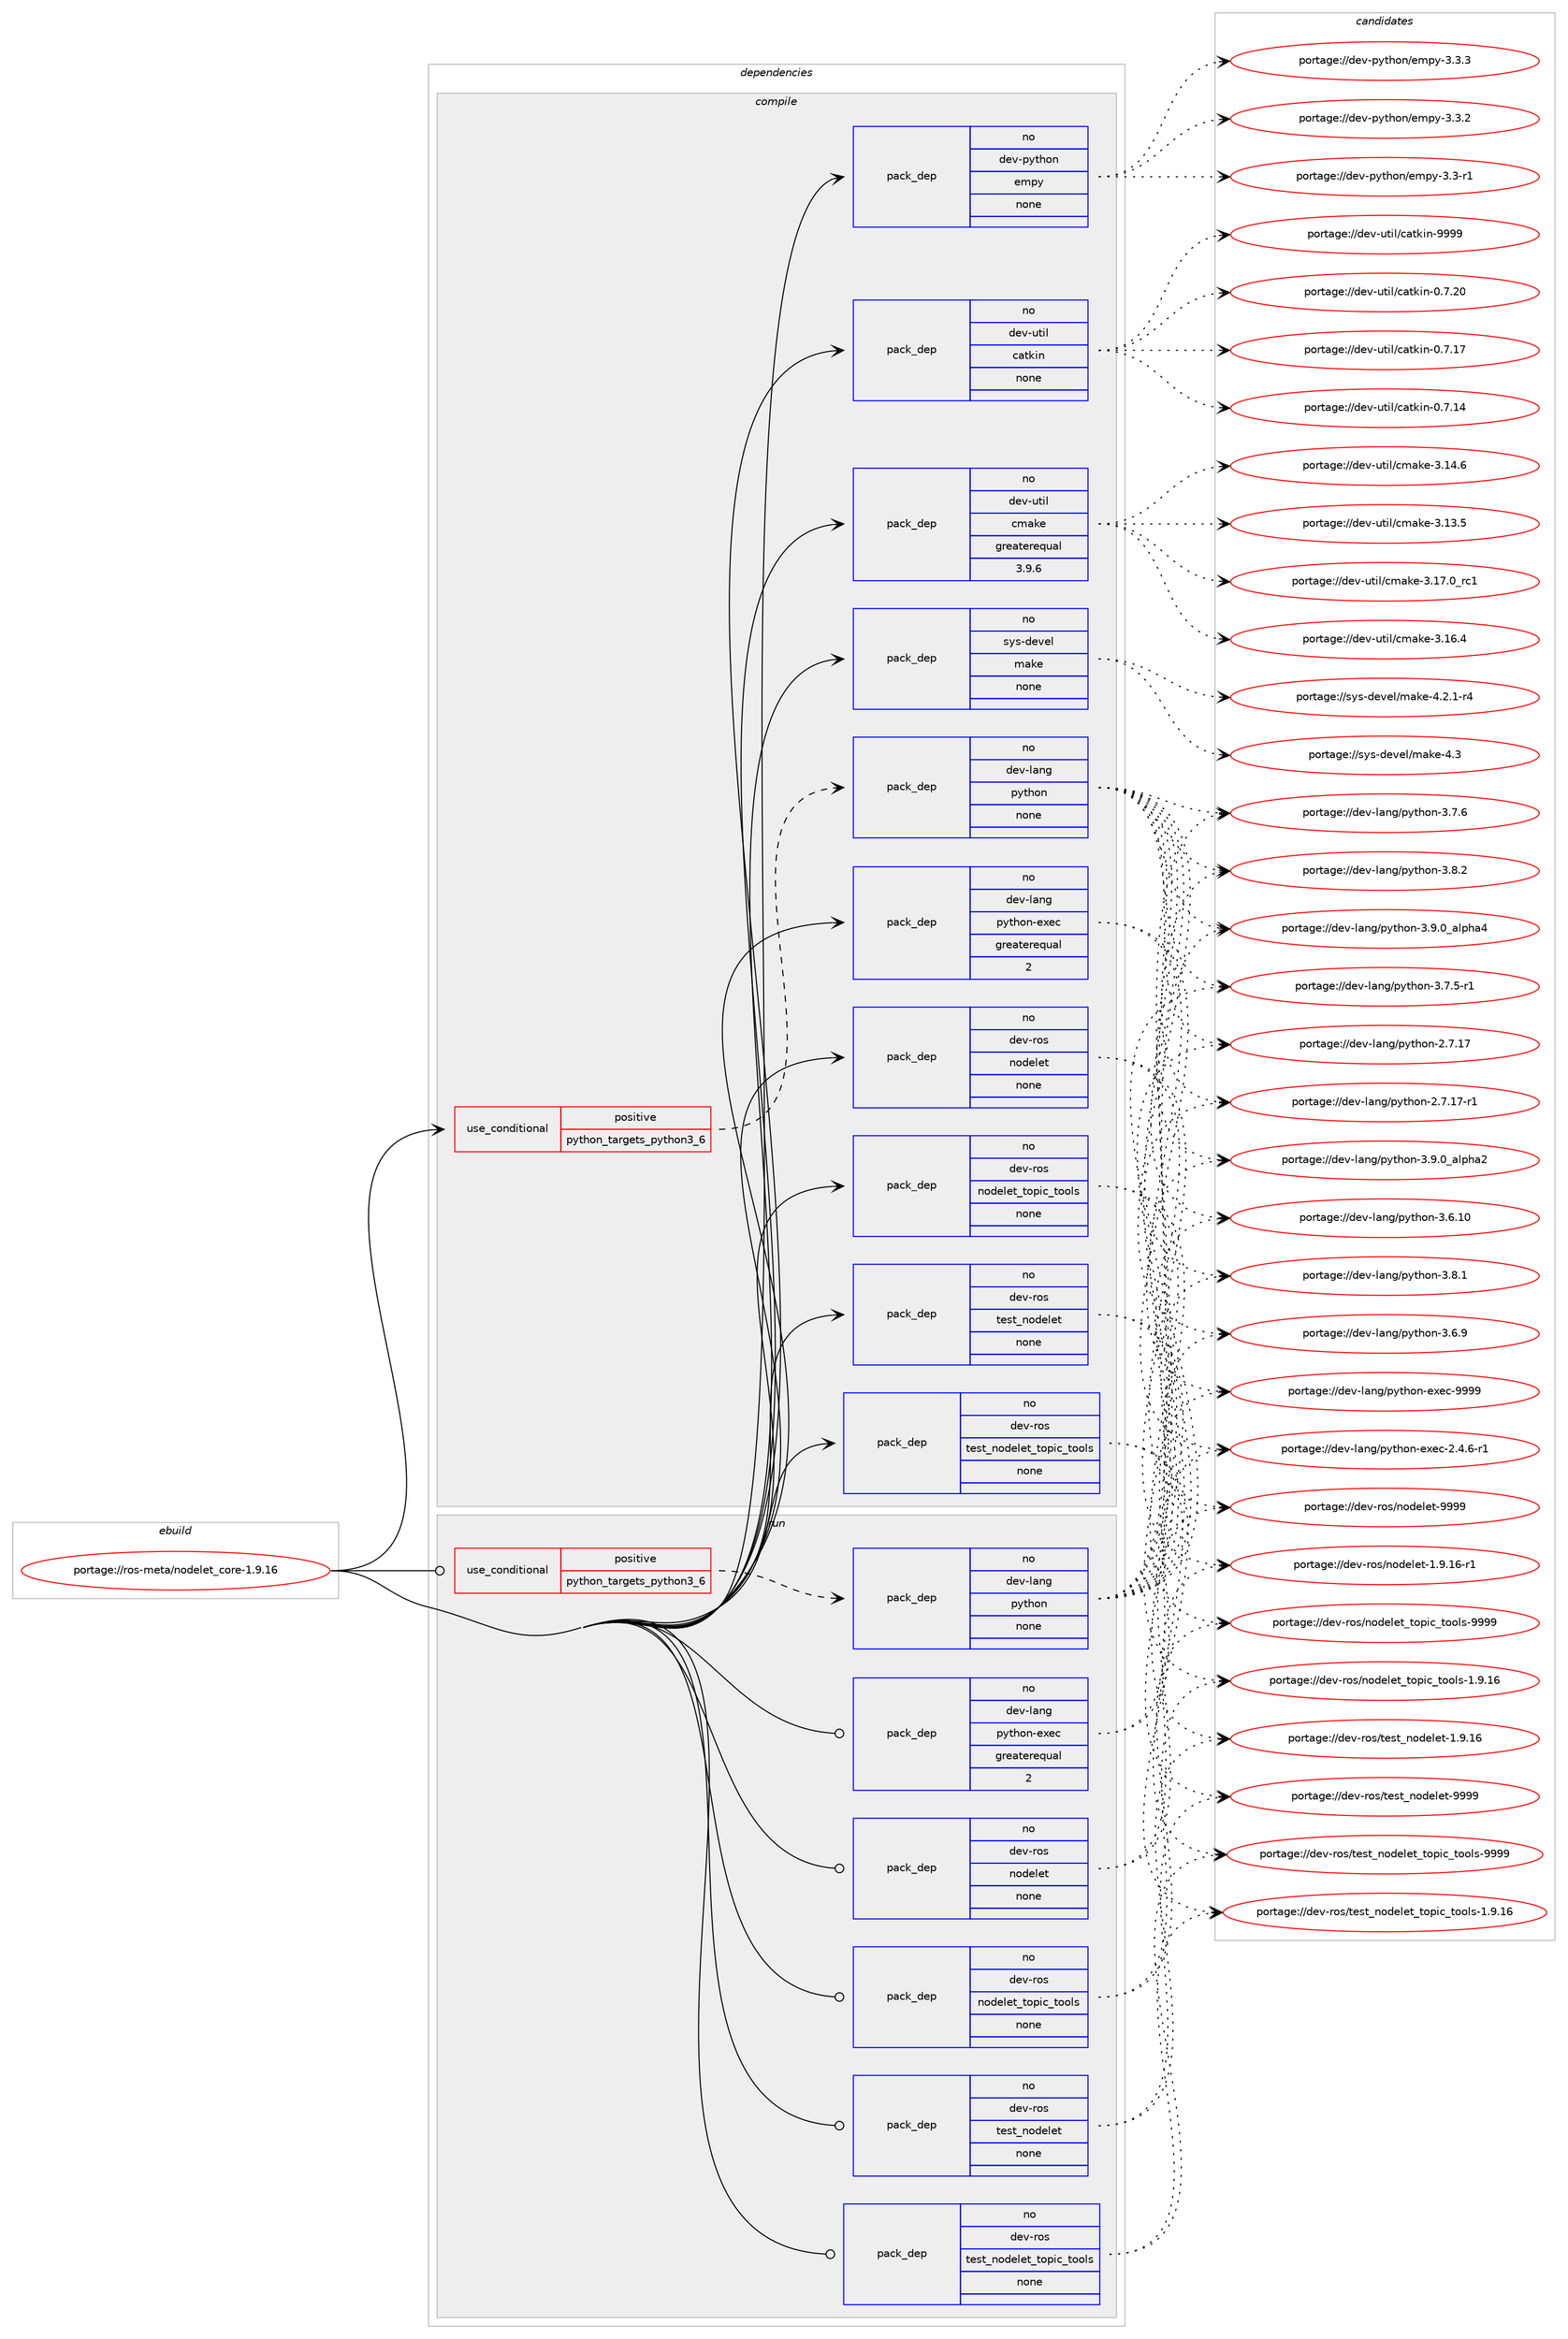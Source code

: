 digraph prolog {

# *************
# Graph options
# *************

newrank=true;
concentrate=true;
compound=true;
graph [rankdir=LR,fontname=Helvetica,fontsize=10,ranksep=1.5];#, ranksep=2.5, nodesep=0.2];
edge  [arrowhead=vee];
node  [fontname=Helvetica,fontsize=10];

# **********
# The ebuild
# **********

subgraph cluster_leftcol {
color=gray;
rank=same;
label=<<i>ebuild</i>>;
id [label="portage://ros-meta/nodelet_core-1.9.16", color=red, width=4, href="../ros-meta/nodelet_core-1.9.16.svg"];
}

# ****************
# The dependencies
# ****************

subgraph cluster_midcol {
color=gray;
label=<<i>dependencies</i>>;
subgraph cluster_compile {
fillcolor="#eeeeee";
style=filled;
label=<<i>compile</i>>;
subgraph cond13060 {
dependency65250 [label=<<TABLE BORDER="0" CELLBORDER="1" CELLSPACING="0" CELLPADDING="4"><TR><TD ROWSPAN="3" CELLPADDING="10">use_conditional</TD></TR><TR><TD>positive</TD></TR><TR><TD>python_targets_python3_6</TD></TR></TABLE>>, shape=none, color=red];
subgraph pack50852 {
dependency65251 [label=<<TABLE BORDER="0" CELLBORDER="1" CELLSPACING="0" CELLPADDING="4" WIDTH="220"><TR><TD ROWSPAN="6" CELLPADDING="30">pack_dep</TD></TR><TR><TD WIDTH="110">no</TD></TR><TR><TD>dev-lang</TD></TR><TR><TD>python</TD></TR><TR><TD>none</TD></TR><TR><TD></TD></TR></TABLE>>, shape=none, color=blue];
}
dependency65250:e -> dependency65251:w [weight=20,style="dashed",arrowhead="vee"];
}
id:e -> dependency65250:w [weight=20,style="solid",arrowhead="vee"];
subgraph pack50853 {
dependency65252 [label=<<TABLE BORDER="0" CELLBORDER="1" CELLSPACING="0" CELLPADDING="4" WIDTH="220"><TR><TD ROWSPAN="6" CELLPADDING="30">pack_dep</TD></TR><TR><TD WIDTH="110">no</TD></TR><TR><TD>dev-lang</TD></TR><TR><TD>python-exec</TD></TR><TR><TD>greaterequal</TD></TR><TR><TD>2</TD></TR></TABLE>>, shape=none, color=blue];
}
id:e -> dependency65252:w [weight=20,style="solid",arrowhead="vee"];
subgraph pack50854 {
dependency65253 [label=<<TABLE BORDER="0" CELLBORDER="1" CELLSPACING="0" CELLPADDING="4" WIDTH="220"><TR><TD ROWSPAN="6" CELLPADDING="30">pack_dep</TD></TR><TR><TD WIDTH="110">no</TD></TR><TR><TD>dev-python</TD></TR><TR><TD>empy</TD></TR><TR><TD>none</TD></TR><TR><TD></TD></TR></TABLE>>, shape=none, color=blue];
}
id:e -> dependency65253:w [weight=20,style="solid",arrowhead="vee"];
subgraph pack50855 {
dependency65254 [label=<<TABLE BORDER="0" CELLBORDER="1" CELLSPACING="0" CELLPADDING="4" WIDTH="220"><TR><TD ROWSPAN="6" CELLPADDING="30">pack_dep</TD></TR><TR><TD WIDTH="110">no</TD></TR><TR><TD>dev-ros</TD></TR><TR><TD>nodelet</TD></TR><TR><TD>none</TD></TR><TR><TD></TD></TR></TABLE>>, shape=none, color=blue];
}
id:e -> dependency65254:w [weight=20,style="solid",arrowhead="vee"];
subgraph pack50856 {
dependency65255 [label=<<TABLE BORDER="0" CELLBORDER="1" CELLSPACING="0" CELLPADDING="4" WIDTH="220"><TR><TD ROWSPAN="6" CELLPADDING="30">pack_dep</TD></TR><TR><TD WIDTH="110">no</TD></TR><TR><TD>dev-ros</TD></TR><TR><TD>nodelet_topic_tools</TD></TR><TR><TD>none</TD></TR><TR><TD></TD></TR></TABLE>>, shape=none, color=blue];
}
id:e -> dependency65255:w [weight=20,style="solid",arrowhead="vee"];
subgraph pack50857 {
dependency65256 [label=<<TABLE BORDER="0" CELLBORDER="1" CELLSPACING="0" CELLPADDING="4" WIDTH="220"><TR><TD ROWSPAN="6" CELLPADDING="30">pack_dep</TD></TR><TR><TD WIDTH="110">no</TD></TR><TR><TD>dev-ros</TD></TR><TR><TD>test_nodelet</TD></TR><TR><TD>none</TD></TR><TR><TD></TD></TR></TABLE>>, shape=none, color=blue];
}
id:e -> dependency65256:w [weight=20,style="solid",arrowhead="vee"];
subgraph pack50858 {
dependency65257 [label=<<TABLE BORDER="0" CELLBORDER="1" CELLSPACING="0" CELLPADDING="4" WIDTH="220"><TR><TD ROWSPAN="6" CELLPADDING="30">pack_dep</TD></TR><TR><TD WIDTH="110">no</TD></TR><TR><TD>dev-ros</TD></TR><TR><TD>test_nodelet_topic_tools</TD></TR><TR><TD>none</TD></TR><TR><TD></TD></TR></TABLE>>, shape=none, color=blue];
}
id:e -> dependency65257:w [weight=20,style="solid",arrowhead="vee"];
subgraph pack50859 {
dependency65258 [label=<<TABLE BORDER="0" CELLBORDER="1" CELLSPACING="0" CELLPADDING="4" WIDTH="220"><TR><TD ROWSPAN="6" CELLPADDING="30">pack_dep</TD></TR><TR><TD WIDTH="110">no</TD></TR><TR><TD>dev-util</TD></TR><TR><TD>catkin</TD></TR><TR><TD>none</TD></TR><TR><TD></TD></TR></TABLE>>, shape=none, color=blue];
}
id:e -> dependency65258:w [weight=20,style="solid",arrowhead="vee"];
subgraph pack50860 {
dependency65259 [label=<<TABLE BORDER="0" CELLBORDER="1" CELLSPACING="0" CELLPADDING="4" WIDTH="220"><TR><TD ROWSPAN="6" CELLPADDING="30">pack_dep</TD></TR><TR><TD WIDTH="110">no</TD></TR><TR><TD>dev-util</TD></TR><TR><TD>cmake</TD></TR><TR><TD>greaterequal</TD></TR><TR><TD>3.9.6</TD></TR></TABLE>>, shape=none, color=blue];
}
id:e -> dependency65259:w [weight=20,style="solid",arrowhead="vee"];
subgraph pack50861 {
dependency65260 [label=<<TABLE BORDER="0" CELLBORDER="1" CELLSPACING="0" CELLPADDING="4" WIDTH="220"><TR><TD ROWSPAN="6" CELLPADDING="30">pack_dep</TD></TR><TR><TD WIDTH="110">no</TD></TR><TR><TD>sys-devel</TD></TR><TR><TD>make</TD></TR><TR><TD>none</TD></TR><TR><TD></TD></TR></TABLE>>, shape=none, color=blue];
}
id:e -> dependency65260:w [weight=20,style="solid",arrowhead="vee"];
}
subgraph cluster_compileandrun {
fillcolor="#eeeeee";
style=filled;
label=<<i>compile and run</i>>;
}
subgraph cluster_run {
fillcolor="#eeeeee";
style=filled;
label=<<i>run</i>>;
subgraph cond13061 {
dependency65261 [label=<<TABLE BORDER="0" CELLBORDER="1" CELLSPACING="0" CELLPADDING="4"><TR><TD ROWSPAN="3" CELLPADDING="10">use_conditional</TD></TR><TR><TD>positive</TD></TR><TR><TD>python_targets_python3_6</TD></TR></TABLE>>, shape=none, color=red];
subgraph pack50862 {
dependency65262 [label=<<TABLE BORDER="0" CELLBORDER="1" CELLSPACING="0" CELLPADDING="4" WIDTH="220"><TR><TD ROWSPAN="6" CELLPADDING="30">pack_dep</TD></TR><TR><TD WIDTH="110">no</TD></TR><TR><TD>dev-lang</TD></TR><TR><TD>python</TD></TR><TR><TD>none</TD></TR><TR><TD></TD></TR></TABLE>>, shape=none, color=blue];
}
dependency65261:e -> dependency65262:w [weight=20,style="dashed",arrowhead="vee"];
}
id:e -> dependency65261:w [weight=20,style="solid",arrowhead="odot"];
subgraph pack50863 {
dependency65263 [label=<<TABLE BORDER="0" CELLBORDER="1" CELLSPACING="0" CELLPADDING="4" WIDTH="220"><TR><TD ROWSPAN="6" CELLPADDING="30">pack_dep</TD></TR><TR><TD WIDTH="110">no</TD></TR><TR><TD>dev-lang</TD></TR><TR><TD>python-exec</TD></TR><TR><TD>greaterequal</TD></TR><TR><TD>2</TD></TR></TABLE>>, shape=none, color=blue];
}
id:e -> dependency65263:w [weight=20,style="solid",arrowhead="odot"];
subgraph pack50864 {
dependency65264 [label=<<TABLE BORDER="0" CELLBORDER="1" CELLSPACING="0" CELLPADDING="4" WIDTH="220"><TR><TD ROWSPAN="6" CELLPADDING="30">pack_dep</TD></TR><TR><TD WIDTH="110">no</TD></TR><TR><TD>dev-ros</TD></TR><TR><TD>nodelet</TD></TR><TR><TD>none</TD></TR><TR><TD></TD></TR></TABLE>>, shape=none, color=blue];
}
id:e -> dependency65264:w [weight=20,style="solid",arrowhead="odot"];
subgraph pack50865 {
dependency65265 [label=<<TABLE BORDER="0" CELLBORDER="1" CELLSPACING="0" CELLPADDING="4" WIDTH="220"><TR><TD ROWSPAN="6" CELLPADDING="30">pack_dep</TD></TR><TR><TD WIDTH="110">no</TD></TR><TR><TD>dev-ros</TD></TR><TR><TD>nodelet_topic_tools</TD></TR><TR><TD>none</TD></TR><TR><TD></TD></TR></TABLE>>, shape=none, color=blue];
}
id:e -> dependency65265:w [weight=20,style="solid",arrowhead="odot"];
subgraph pack50866 {
dependency65266 [label=<<TABLE BORDER="0" CELLBORDER="1" CELLSPACING="0" CELLPADDING="4" WIDTH="220"><TR><TD ROWSPAN="6" CELLPADDING="30">pack_dep</TD></TR><TR><TD WIDTH="110">no</TD></TR><TR><TD>dev-ros</TD></TR><TR><TD>test_nodelet</TD></TR><TR><TD>none</TD></TR><TR><TD></TD></TR></TABLE>>, shape=none, color=blue];
}
id:e -> dependency65266:w [weight=20,style="solid",arrowhead="odot"];
subgraph pack50867 {
dependency65267 [label=<<TABLE BORDER="0" CELLBORDER="1" CELLSPACING="0" CELLPADDING="4" WIDTH="220"><TR><TD ROWSPAN="6" CELLPADDING="30">pack_dep</TD></TR><TR><TD WIDTH="110">no</TD></TR><TR><TD>dev-ros</TD></TR><TR><TD>test_nodelet_topic_tools</TD></TR><TR><TD>none</TD></TR><TR><TD></TD></TR></TABLE>>, shape=none, color=blue];
}
id:e -> dependency65267:w [weight=20,style="solid",arrowhead="odot"];
}
}

# **************
# The candidates
# **************

subgraph cluster_choices {
rank=same;
color=gray;
label=<<i>candidates</i>>;

subgraph choice50852 {
color=black;
nodesep=1;
choice10010111845108971101034711212111610411111045514657464895971081121049752 [label="portage://dev-lang/python-3.9.0_alpha4", color=red, width=4,href="../dev-lang/python-3.9.0_alpha4.svg"];
choice10010111845108971101034711212111610411111045514657464895971081121049750 [label="portage://dev-lang/python-3.9.0_alpha2", color=red, width=4,href="../dev-lang/python-3.9.0_alpha2.svg"];
choice100101118451089711010347112121116104111110455146564650 [label="portage://dev-lang/python-3.8.2", color=red, width=4,href="../dev-lang/python-3.8.2.svg"];
choice100101118451089711010347112121116104111110455146564649 [label="portage://dev-lang/python-3.8.1", color=red, width=4,href="../dev-lang/python-3.8.1.svg"];
choice100101118451089711010347112121116104111110455146554654 [label="portage://dev-lang/python-3.7.6", color=red, width=4,href="../dev-lang/python-3.7.6.svg"];
choice1001011184510897110103471121211161041111104551465546534511449 [label="portage://dev-lang/python-3.7.5-r1", color=red, width=4,href="../dev-lang/python-3.7.5-r1.svg"];
choice100101118451089711010347112121116104111110455146544657 [label="portage://dev-lang/python-3.6.9", color=red, width=4,href="../dev-lang/python-3.6.9.svg"];
choice10010111845108971101034711212111610411111045514654464948 [label="portage://dev-lang/python-3.6.10", color=red, width=4,href="../dev-lang/python-3.6.10.svg"];
choice100101118451089711010347112121116104111110455046554649554511449 [label="portage://dev-lang/python-2.7.17-r1", color=red, width=4,href="../dev-lang/python-2.7.17-r1.svg"];
choice10010111845108971101034711212111610411111045504655464955 [label="portage://dev-lang/python-2.7.17", color=red, width=4,href="../dev-lang/python-2.7.17.svg"];
dependency65251:e -> choice10010111845108971101034711212111610411111045514657464895971081121049752:w [style=dotted,weight="100"];
dependency65251:e -> choice10010111845108971101034711212111610411111045514657464895971081121049750:w [style=dotted,weight="100"];
dependency65251:e -> choice100101118451089711010347112121116104111110455146564650:w [style=dotted,weight="100"];
dependency65251:e -> choice100101118451089711010347112121116104111110455146564649:w [style=dotted,weight="100"];
dependency65251:e -> choice100101118451089711010347112121116104111110455146554654:w [style=dotted,weight="100"];
dependency65251:e -> choice1001011184510897110103471121211161041111104551465546534511449:w [style=dotted,weight="100"];
dependency65251:e -> choice100101118451089711010347112121116104111110455146544657:w [style=dotted,weight="100"];
dependency65251:e -> choice10010111845108971101034711212111610411111045514654464948:w [style=dotted,weight="100"];
dependency65251:e -> choice100101118451089711010347112121116104111110455046554649554511449:w [style=dotted,weight="100"];
dependency65251:e -> choice10010111845108971101034711212111610411111045504655464955:w [style=dotted,weight="100"];
}
subgraph choice50853 {
color=black;
nodesep=1;
choice10010111845108971101034711212111610411111045101120101994557575757 [label="portage://dev-lang/python-exec-9999", color=red, width=4,href="../dev-lang/python-exec-9999.svg"];
choice10010111845108971101034711212111610411111045101120101994550465246544511449 [label="portage://dev-lang/python-exec-2.4.6-r1", color=red, width=4,href="../dev-lang/python-exec-2.4.6-r1.svg"];
dependency65252:e -> choice10010111845108971101034711212111610411111045101120101994557575757:w [style=dotted,weight="100"];
dependency65252:e -> choice10010111845108971101034711212111610411111045101120101994550465246544511449:w [style=dotted,weight="100"];
}
subgraph choice50854 {
color=black;
nodesep=1;
choice1001011184511212111610411111047101109112121455146514651 [label="portage://dev-python/empy-3.3.3", color=red, width=4,href="../dev-python/empy-3.3.3.svg"];
choice1001011184511212111610411111047101109112121455146514650 [label="portage://dev-python/empy-3.3.2", color=red, width=4,href="../dev-python/empy-3.3.2.svg"];
choice1001011184511212111610411111047101109112121455146514511449 [label="portage://dev-python/empy-3.3-r1", color=red, width=4,href="../dev-python/empy-3.3-r1.svg"];
dependency65253:e -> choice1001011184511212111610411111047101109112121455146514651:w [style=dotted,weight="100"];
dependency65253:e -> choice1001011184511212111610411111047101109112121455146514650:w [style=dotted,weight="100"];
dependency65253:e -> choice1001011184511212111610411111047101109112121455146514511449:w [style=dotted,weight="100"];
}
subgraph choice50855 {
color=black;
nodesep=1;
choice10010111845114111115471101111001011081011164557575757 [label="portage://dev-ros/nodelet-9999", color=red, width=4,href="../dev-ros/nodelet-9999.svg"];
choice1001011184511411111547110111100101108101116454946574649544511449 [label="portage://dev-ros/nodelet-1.9.16-r1", color=red, width=4,href="../dev-ros/nodelet-1.9.16-r1.svg"];
dependency65254:e -> choice10010111845114111115471101111001011081011164557575757:w [style=dotted,weight="100"];
dependency65254:e -> choice1001011184511411111547110111100101108101116454946574649544511449:w [style=dotted,weight="100"];
}
subgraph choice50856 {
color=black;
nodesep=1;
choice10010111845114111115471101111001011081011169511611111210599951161111111081154557575757 [label="portage://dev-ros/nodelet_topic_tools-9999", color=red, width=4,href="../dev-ros/nodelet_topic_tools-9999.svg"];
choice100101118451141111154711011110010110810111695116111112105999511611111110811545494657464954 [label="portage://dev-ros/nodelet_topic_tools-1.9.16", color=red, width=4,href="../dev-ros/nodelet_topic_tools-1.9.16.svg"];
dependency65255:e -> choice10010111845114111115471101111001011081011169511611111210599951161111111081154557575757:w [style=dotted,weight="100"];
dependency65255:e -> choice100101118451141111154711011110010110810111695116111112105999511611111110811545494657464954:w [style=dotted,weight="100"];
}
subgraph choice50857 {
color=black;
nodesep=1;
choice1001011184511411111547116101115116951101111001011081011164557575757 [label="portage://dev-ros/test_nodelet-9999", color=red, width=4,href="../dev-ros/test_nodelet-9999.svg"];
choice10010111845114111115471161011151169511011110010110810111645494657464954 [label="portage://dev-ros/test_nodelet-1.9.16", color=red, width=4,href="../dev-ros/test_nodelet-1.9.16.svg"];
dependency65256:e -> choice1001011184511411111547116101115116951101111001011081011164557575757:w [style=dotted,weight="100"];
dependency65256:e -> choice10010111845114111115471161011151169511011110010110810111645494657464954:w [style=dotted,weight="100"];
}
subgraph choice50858 {
color=black;
nodesep=1;
choice1001011184511411111547116101115116951101111001011081011169511611111210599951161111111081154557575757 [label="portage://dev-ros/test_nodelet_topic_tools-9999", color=red, width=4,href="../dev-ros/test_nodelet_topic_tools-9999.svg"];
choice10010111845114111115471161011151169511011110010110810111695116111112105999511611111110811545494657464954 [label="portage://dev-ros/test_nodelet_topic_tools-1.9.16", color=red, width=4,href="../dev-ros/test_nodelet_topic_tools-1.9.16.svg"];
dependency65257:e -> choice1001011184511411111547116101115116951101111001011081011169511611111210599951161111111081154557575757:w [style=dotted,weight="100"];
dependency65257:e -> choice10010111845114111115471161011151169511011110010110810111695116111112105999511611111110811545494657464954:w [style=dotted,weight="100"];
}
subgraph choice50859 {
color=black;
nodesep=1;
choice100101118451171161051084799971161071051104557575757 [label="portage://dev-util/catkin-9999", color=red, width=4,href="../dev-util/catkin-9999.svg"];
choice1001011184511711610510847999711610710511045484655465048 [label="portage://dev-util/catkin-0.7.20", color=red, width=4,href="../dev-util/catkin-0.7.20.svg"];
choice1001011184511711610510847999711610710511045484655464955 [label="portage://dev-util/catkin-0.7.17", color=red, width=4,href="../dev-util/catkin-0.7.17.svg"];
choice1001011184511711610510847999711610710511045484655464952 [label="portage://dev-util/catkin-0.7.14", color=red, width=4,href="../dev-util/catkin-0.7.14.svg"];
dependency65258:e -> choice100101118451171161051084799971161071051104557575757:w [style=dotted,weight="100"];
dependency65258:e -> choice1001011184511711610510847999711610710511045484655465048:w [style=dotted,weight="100"];
dependency65258:e -> choice1001011184511711610510847999711610710511045484655464955:w [style=dotted,weight="100"];
dependency65258:e -> choice1001011184511711610510847999711610710511045484655464952:w [style=dotted,weight="100"];
}
subgraph choice50860 {
color=black;
nodesep=1;
choice1001011184511711610510847991099710710145514649554648951149949 [label="portage://dev-util/cmake-3.17.0_rc1", color=red, width=4,href="../dev-util/cmake-3.17.0_rc1.svg"];
choice1001011184511711610510847991099710710145514649544652 [label="portage://dev-util/cmake-3.16.4", color=red, width=4,href="../dev-util/cmake-3.16.4.svg"];
choice1001011184511711610510847991099710710145514649524654 [label="portage://dev-util/cmake-3.14.6", color=red, width=4,href="../dev-util/cmake-3.14.6.svg"];
choice1001011184511711610510847991099710710145514649514653 [label="portage://dev-util/cmake-3.13.5", color=red, width=4,href="../dev-util/cmake-3.13.5.svg"];
dependency65259:e -> choice1001011184511711610510847991099710710145514649554648951149949:w [style=dotted,weight="100"];
dependency65259:e -> choice1001011184511711610510847991099710710145514649544652:w [style=dotted,weight="100"];
dependency65259:e -> choice1001011184511711610510847991099710710145514649524654:w [style=dotted,weight="100"];
dependency65259:e -> choice1001011184511711610510847991099710710145514649514653:w [style=dotted,weight="100"];
}
subgraph choice50861 {
color=black;
nodesep=1;
choice11512111545100101118101108471099710710145524651 [label="portage://sys-devel/make-4.3", color=red, width=4,href="../sys-devel/make-4.3.svg"];
choice1151211154510010111810110847109971071014552465046494511452 [label="portage://sys-devel/make-4.2.1-r4", color=red, width=4,href="../sys-devel/make-4.2.1-r4.svg"];
dependency65260:e -> choice11512111545100101118101108471099710710145524651:w [style=dotted,weight="100"];
dependency65260:e -> choice1151211154510010111810110847109971071014552465046494511452:w [style=dotted,weight="100"];
}
subgraph choice50862 {
color=black;
nodesep=1;
choice10010111845108971101034711212111610411111045514657464895971081121049752 [label="portage://dev-lang/python-3.9.0_alpha4", color=red, width=4,href="../dev-lang/python-3.9.0_alpha4.svg"];
choice10010111845108971101034711212111610411111045514657464895971081121049750 [label="portage://dev-lang/python-3.9.0_alpha2", color=red, width=4,href="../dev-lang/python-3.9.0_alpha2.svg"];
choice100101118451089711010347112121116104111110455146564650 [label="portage://dev-lang/python-3.8.2", color=red, width=4,href="../dev-lang/python-3.8.2.svg"];
choice100101118451089711010347112121116104111110455146564649 [label="portage://dev-lang/python-3.8.1", color=red, width=4,href="../dev-lang/python-3.8.1.svg"];
choice100101118451089711010347112121116104111110455146554654 [label="portage://dev-lang/python-3.7.6", color=red, width=4,href="../dev-lang/python-3.7.6.svg"];
choice1001011184510897110103471121211161041111104551465546534511449 [label="portage://dev-lang/python-3.7.5-r1", color=red, width=4,href="../dev-lang/python-3.7.5-r1.svg"];
choice100101118451089711010347112121116104111110455146544657 [label="portage://dev-lang/python-3.6.9", color=red, width=4,href="../dev-lang/python-3.6.9.svg"];
choice10010111845108971101034711212111610411111045514654464948 [label="portage://dev-lang/python-3.6.10", color=red, width=4,href="../dev-lang/python-3.6.10.svg"];
choice100101118451089711010347112121116104111110455046554649554511449 [label="portage://dev-lang/python-2.7.17-r1", color=red, width=4,href="../dev-lang/python-2.7.17-r1.svg"];
choice10010111845108971101034711212111610411111045504655464955 [label="portage://dev-lang/python-2.7.17", color=red, width=4,href="../dev-lang/python-2.7.17.svg"];
dependency65262:e -> choice10010111845108971101034711212111610411111045514657464895971081121049752:w [style=dotted,weight="100"];
dependency65262:e -> choice10010111845108971101034711212111610411111045514657464895971081121049750:w [style=dotted,weight="100"];
dependency65262:e -> choice100101118451089711010347112121116104111110455146564650:w [style=dotted,weight="100"];
dependency65262:e -> choice100101118451089711010347112121116104111110455146564649:w [style=dotted,weight="100"];
dependency65262:e -> choice100101118451089711010347112121116104111110455146554654:w [style=dotted,weight="100"];
dependency65262:e -> choice1001011184510897110103471121211161041111104551465546534511449:w [style=dotted,weight="100"];
dependency65262:e -> choice100101118451089711010347112121116104111110455146544657:w [style=dotted,weight="100"];
dependency65262:e -> choice10010111845108971101034711212111610411111045514654464948:w [style=dotted,weight="100"];
dependency65262:e -> choice100101118451089711010347112121116104111110455046554649554511449:w [style=dotted,weight="100"];
dependency65262:e -> choice10010111845108971101034711212111610411111045504655464955:w [style=dotted,weight="100"];
}
subgraph choice50863 {
color=black;
nodesep=1;
choice10010111845108971101034711212111610411111045101120101994557575757 [label="portage://dev-lang/python-exec-9999", color=red, width=4,href="../dev-lang/python-exec-9999.svg"];
choice10010111845108971101034711212111610411111045101120101994550465246544511449 [label="portage://dev-lang/python-exec-2.4.6-r1", color=red, width=4,href="../dev-lang/python-exec-2.4.6-r1.svg"];
dependency65263:e -> choice10010111845108971101034711212111610411111045101120101994557575757:w [style=dotted,weight="100"];
dependency65263:e -> choice10010111845108971101034711212111610411111045101120101994550465246544511449:w [style=dotted,weight="100"];
}
subgraph choice50864 {
color=black;
nodesep=1;
choice10010111845114111115471101111001011081011164557575757 [label="portage://dev-ros/nodelet-9999", color=red, width=4,href="../dev-ros/nodelet-9999.svg"];
choice1001011184511411111547110111100101108101116454946574649544511449 [label="portage://dev-ros/nodelet-1.9.16-r1", color=red, width=4,href="../dev-ros/nodelet-1.9.16-r1.svg"];
dependency65264:e -> choice10010111845114111115471101111001011081011164557575757:w [style=dotted,weight="100"];
dependency65264:e -> choice1001011184511411111547110111100101108101116454946574649544511449:w [style=dotted,weight="100"];
}
subgraph choice50865 {
color=black;
nodesep=1;
choice10010111845114111115471101111001011081011169511611111210599951161111111081154557575757 [label="portage://dev-ros/nodelet_topic_tools-9999", color=red, width=4,href="../dev-ros/nodelet_topic_tools-9999.svg"];
choice100101118451141111154711011110010110810111695116111112105999511611111110811545494657464954 [label="portage://dev-ros/nodelet_topic_tools-1.9.16", color=red, width=4,href="../dev-ros/nodelet_topic_tools-1.9.16.svg"];
dependency65265:e -> choice10010111845114111115471101111001011081011169511611111210599951161111111081154557575757:w [style=dotted,weight="100"];
dependency65265:e -> choice100101118451141111154711011110010110810111695116111112105999511611111110811545494657464954:w [style=dotted,weight="100"];
}
subgraph choice50866 {
color=black;
nodesep=1;
choice1001011184511411111547116101115116951101111001011081011164557575757 [label="portage://dev-ros/test_nodelet-9999", color=red, width=4,href="../dev-ros/test_nodelet-9999.svg"];
choice10010111845114111115471161011151169511011110010110810111645494657464954 [label="portage://dev-ros/test_nodelet-1.9.16", color=red, width=4,href="../dev-ros/test_nodelet-1.9.16.svg"];
dependency65266:e -> choice1001011184511411111547116101115116951101111001011081011164557575757:w [style=dotted,weight="100"];
dependency65266:e -> choice10010111845114111115471161011151169511011110010110810111645494657464954:w [style=dotted,weight="100"];
}
subgraph choice50867 {
color=black;
nodesep=1;
choice1001011184511411111547116101115116951101111001011081011169511611111210599951161111111081154557575757 [label="portage://dev-ros/test_nodelet_topic_tools-9999", color=red, width=4,href="../dev-ros/test_nodelet_topic_tools-9999.svg"];
choice10010111845114111115471161011151169511011110010110810111695116111112105999511611111110811545494657464954 [label="portage://dev-ros/test_nodelet_topic_tools-1.9.16", color=red, width=4,href="../dev-ros/test_nodelet_topic_tools-1.9.16.svg"];
dependency65267:e -> choice1001011184511411111547116101115116951101111001011081011169511611111210599951161111111081154557575757:w [style=dotted,weight="100"];
dependency65267:e -> choice10010111845114111115471161011151169511011110010110810111695116111112105999511611111110811545494657464954:w [style=dotted,weight="100"];
}
}

}
